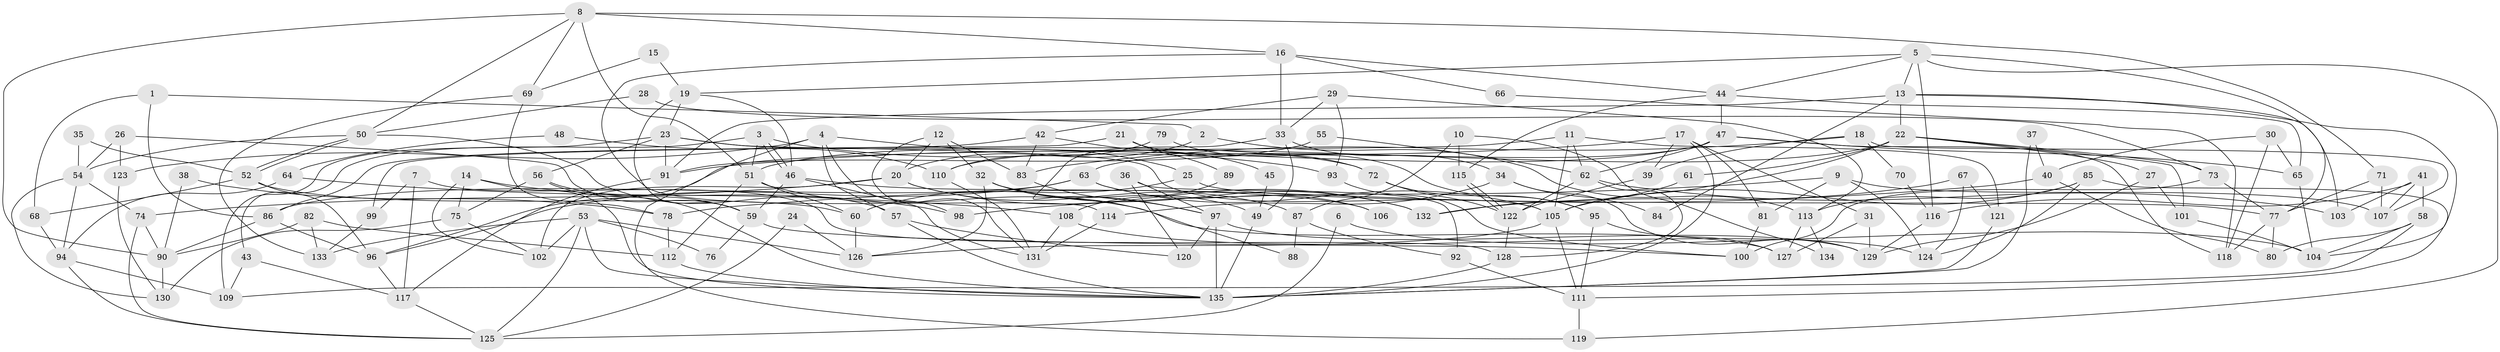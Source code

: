 // Generated by graph-tools (version 1.1) at 2025/02/03/09/25 03:02:12]
// undirected, 135 vertices, 270 edges
graph export_dot {
graph [start="1"]
  node [color=gray90,style=filled];
  1;
  2;
  3;
  4;
  5;
  6;
  7;
  8;
  9;
  10;
  11;
  12;
  13;
  14;
  15;
  16;
  17;
  18;
  19;
  20;
  21;
  22;
  23;
  24;
  25;
  26;
  27;
  28;
  29;
  30;
  31;
  32;
  33;
  34;
  35;
  36;
  37;
  38;
  39;
  40;
  41;
  42;
  43;
  44;
  45;
  46;
  47;
  48;
  49;
  50;
  51;
  52;
  53;
  54;
  55;
  56;
  57;
  58;
  59;
  60;
  61;
  62;
  63;
  64;
  65;
  66;
  67;
  68;
  69;
  70;
  71;
  72;
  73;
  74;
  75;
  76;
  77;
  78;
  79;
  80;
  81;
  82;
  83;
  84;
  85;
  86;
  87;
  88;
  89;
  90;
  91;
  92;
  93;
  94;
  95;
  96;
  97;
  98;
  99;
  100;
  101;
  102;
  103;
  104;
  105;
  106;
  107;
  108;
  109;
  110;
  111;
  112;
  113;
  114;
  115;
  116;
  117;
  118;
  119;
  120;
  121;
  122;
  123;
  124;
  125;
  126;
  127;
  128;
  129;
  130;
  131;
  132;
  133;
  134;
  135;
  1 -- 68;
  1 -- 86;
  1 -- 2;
  2 -- 20;
  2 -- 113;
  3 -- 51;
  3 -- 46;
  3 -- 46;
  3 -- 43;
  3 -- 93;
  4 -- 123;
  4 -- 57;
  4 -- 25;
  4 -- 98;
  4 -- 119;
  5 -- 19;
  5 -- 13;
  5 -- 44;
  5 -- 77;
  5 -- 116;
  5 -- 119;
  6 -- 104;
  6 -- 125;
  7 -- 128;
  7 -- 117;
  7 -- 99;
  8 -- 51;
  8 -- 71;
  8 -- 16;
  8 -- 50;
  8 -- 69;
  8 -- 90;
  9 -- 81;
  9 -- 107;
  9 -- 98;
  9 -- 124;
  10 -- 87;
  10 -- 115;
  10 -- 134;
  11 -- 62;
  11 -- 96;
  11 -- 105;
  11 -- 121;
  12 -- 32;
  12 -- 20;
  12 -- 83;
  12 -- 131;
  13 -- 22;
  13 -- 91;
  13 -- 84;
  13 -- 103;
  13 -- 104;
  14 -- 98;
  14 -- 75;
  14 -- 102;
  14 -- 135;
  15 -- 69;
  15 -- 19;
  16 -- 33;
  16 -- 44;
  16 -- 66;
  16 -- 114;
  17 -- 31;
  17 -- 135;
  17 -- 39;
  17 -- 81;
  17 -- 91;
  18 -- 83;
  18 -- 39;
  18 -- 70;
  18 -- 107;
  19 -- 46;
  19 -- 23;
  19 -- 59;
  20 -- 102;
  20 -- 132;
  20 -- 74;
  20 -- 87;
  21 -- 99;
  21 -- 72;
  21 -- 89;
  22 -- 101;
  22 -- 105;
  22 -- 27;
  22 -- 61;
  22 -- 73;
  22 -- 110;
  23 -- 105;
  23 -- 56;
  23 -- 72;
  23 -- 91;
  23 -- 109;
  24 -- 125;
  24 -- 126;
  25 -- 60;
  25 -- 77;
  26 -- 54;
  26 -- 59;
  26 -- 123;
  27 -- 129;
  27 -- 101;
  28 -- 50;
  28 -- 73;
  29 -- 93;
  29 -- 42;
  29 -- 33;
  29 -- 113;
  30 -- 118;
  30 -- 65;
  30 -- 40;
  31 -- 129;
  31 -- 127;
  32 -- 126;
  32 -- 49;
  32 -- 88;
  32 -- 132;
  33 -- 97;
  33 -- 34;
  33 -- 49;
  34 -- 114;
  34 -- 84;
  34 -- 129;
  35 -- 52;
  35 -- 54;
  36 -- 120;
  36 -- 97;
  36 -- 92;
  37 -- 40;
  37 -- 135;
  38 -- 90;
  38 -- 78;
  39 -- 122;
  40 -- 80;
  40 -- 78;
  41 -- 58;
  41 -- 103;
  41 -- 107;
  41 -- 116;
  42 -- 86;
  42 -- 83;
  42 -- 45;
  43 -- 117;
  43 -- 109;
  44 -- 47;
  44 -- 65;
  44 -- 115;
  45 -- 49;
  46 -- 59;
  46 -- 106;
  46 -- 131;
  47 -- 63;
  47 -- 51;
  47 -- 62;
  47 -- 65;
  47 -- 118;
  48 -- 110;
  48 -- 64;
  49 -- 135;
  50 -- 52;
  50 -- 52;
  50 -- 54;
  50 -- 57;
  51 -- 112;
  51 -- 60;
  51 -- 127;
  52 -- 60;
  52 -- 68;
  52 -- 96;
  53 -- 125;
  53 -- 135;
  53 -- 76;
  53 -- 102;
  53 -- 126;
  53 -- 133;
  54 -- 94;
  54 -- 74;
  54 -- 130;
  55 -- 62;
  55 -- 91;
  56 -- 135;
  56 -- 75;
  56 -- 59;
  57 -- 135;
  57 -- 120;
  58 -- 109;
  58 -- 104;
  58 -- 80;
  59 -- 76;
  59 -- 100;
  60 -- 126;
  61 -- 132;
  62 -- 122;
  62 -- 103;
  62 -- 128;
  63 -- 105;
  63 -- 96;
  63 -- 86;
  63 -- 106;
  64 -- 94;
  64 -- 108;
  65 -- 104;
  66 -- 118;
  67 -- 124;
  67 -- 121;
  67 -- 132;
  68 -- 94;
  69 -- 133;
  69 -- 78;
  70 -- 116;
  71 -- 77;
  71 -- 107;
  72 -- 95;
  72 -- 122;
  73 -- 77;
  73 -- 100;
  74 -- 90;
  74 -- 125;
  75 -- 130;
  75 -- 102;
  77 -- 80;
  77 -- 118;
  78 -- 112;
  79 -- 110;
  79 -- 95;
  81 -- 100;
  82 -- 90;
  82 -- 112;
  82 -- 133;
  83 -- 97;
  85 -- 105;
  85 -- 113;
  85 -- 111;
  85 -- 124;
  86 -- 90;
  86 -- 96;
  87 -- 92;
  87 -- 88;
  89 -- 108;
  90 -- 130;
  91 -- 117;
  92 -- 111;
  93 -- 100;
  94 -- 125;
  94 -- 109;
  95 -- 127;
  95 -- 111;
  96 -- 117;
  97 -- 135;
  97 -- 129;
  97 -- 120;
  99 -- 133;
  101 -- 104;
  105 -- 111;
  105 -- 126;
  108 -- 131;
  108 -- 124;
  110 -- 131;
  111 -- 119;
  112 -- 135;
  113 -- 127;
  113 -- 134;
  114 -- 131;
  115 -- 122;
  115 -- 122;
  116 -- 129;
  117 -- 125;
  121 -- 135;
  122 -- 128;
  123 -- 130;
  128 -- 135;
}
